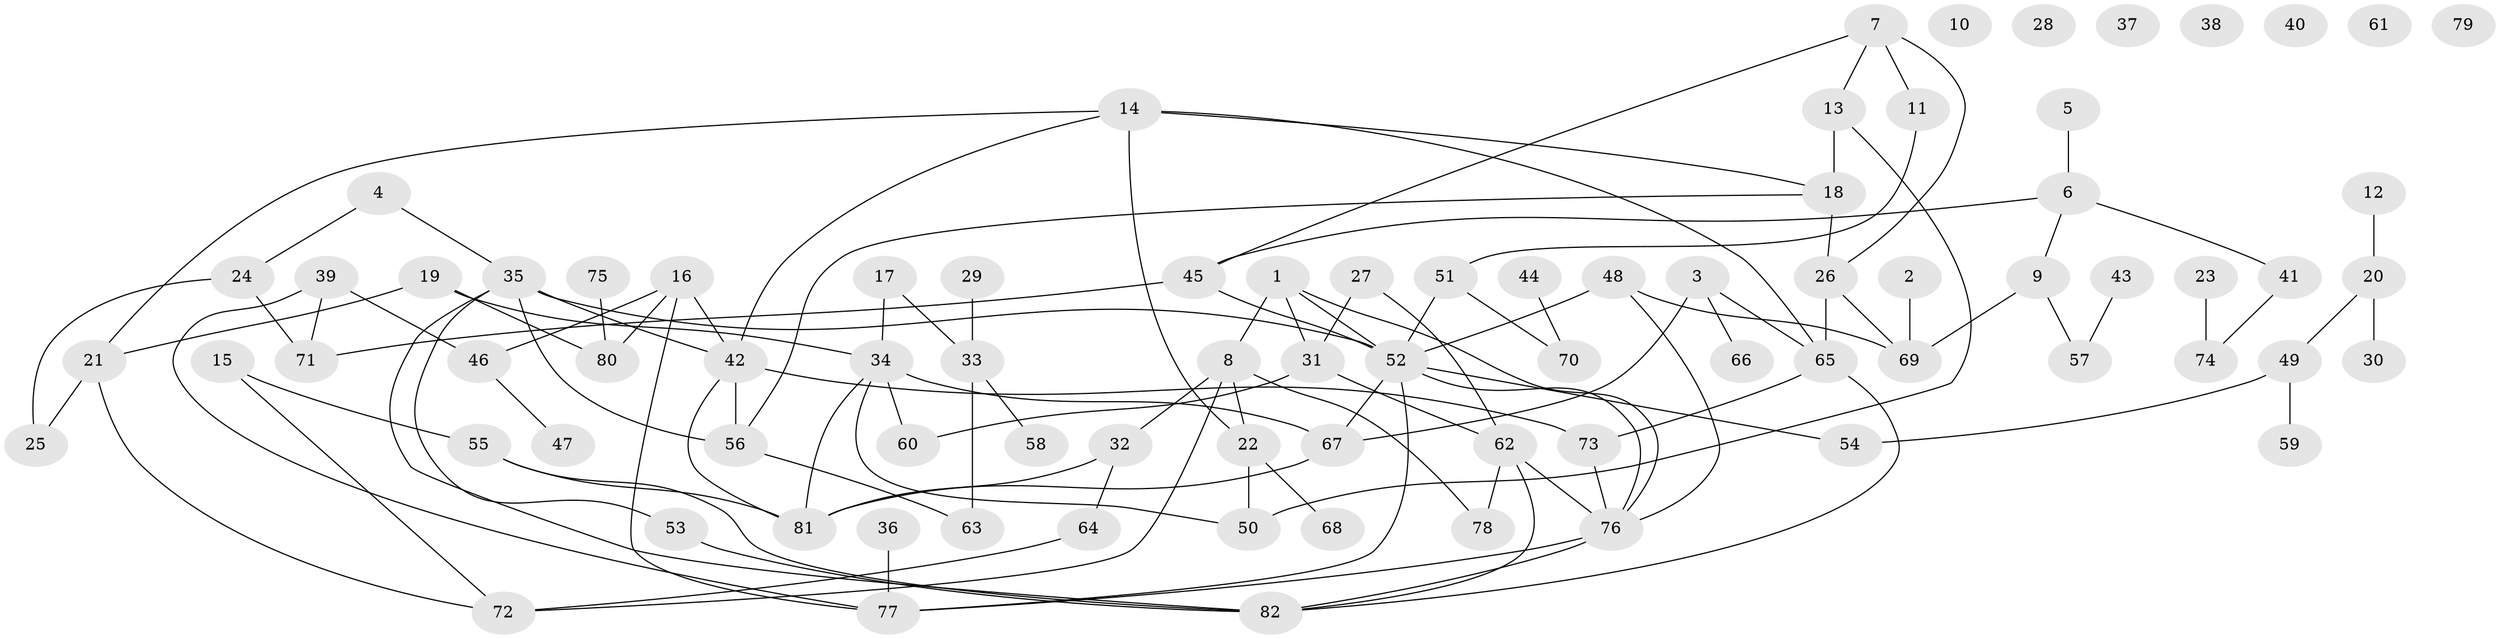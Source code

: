 // coarse degree distribution, {6: 0.07692307692307693, 3: 0.23076923076923078, 10: 0.038461538461538464, 2: 0.15384615384615385, 1: 0.15384615384615385, 5: 0.07692307692307693, 8: 0.11538461538461539, 4: 0.15384615384615385}
// Generated by graph-tools (version 1.1) at 2025/35/03/04/25 23:35:58]
// undirected, 82 vertices, 114 edges
graph export_dot {
  node [color=gray90,style=filled];
  1;
  2;
  3;
  4;
  5;
  6;
  7;
  8;
  9;
  10;
  11;
  12;
  13;
  14;
  15;
  16;
  17;
  18;
  19;
  20;
  21;
  22;
  23;
  24;
  25;
  26;
  27;
  28;
  29;
  30;
  31;
  32;
  33;
  34;
  35;
  36;
  37;
  38;
  39;
  40;
  41;
  42;
  43;
  44;
  45;
  46;
  47;
  48;
  49;
  50;
  51;
  52;
  53;
  54;
  55;
  56;
  57;
  58;
  59;
  60;
  61;
  62;
  63;
  64;
  65;
  66;
  67;
  68;
  69;
  70;
  71;
  72;
  73;
  74;
  75;
  76;
  77;
  78;
  79;
  80;
  81;
  82;
  1 -- 8;
  1 -- 31;
  1 -- 52;
  1 -- 76;
  2 -- 69;
  3 -- 65;
  3 -- 66;
  3 -- 67;
  4 -- 24;
  4 -- 35;
  5 -- 6;
  6 -- 9;
  6 -- 41;
  6 -- 45;
  7 -- 11;
  7 -- 13;
  7 -- 26;
  7 -- 45;
  8 -- 22;
  8 -- 32;
  8 -- 72;
  8 -- 78;
  9 -- 57;
  9 -- 69;
  11 -- 51;
  12 -- 20;
  13 -- 18;
  13 -- 50;
  14 -- 18;
  14 -- 21;
  14 -- 22;
  14 -- 42;
  14 -- 65;
  15 -- 55;
  15 -- 72;
  16 -- 42;
  16 -- 46;
  16 -- 77;
  16 -- 80;
  17 -- 33;
  17 -- 34;
  18 -- 26;
  18 -- 56;
  19 -- 21;
  19 -- 34;
  19 -- 80;
  20 -- 30;
  20 -- 49;
  21 -- 25;
  21 -- 72;
  22 -- 50;
  22 -- 68;
  23 -- 74;
  24 -- 25;
  24 -- 71;
  26 -- 65;
  26 -- 69;
  27 -- 31;
  27 -- 62;
  29 -- 33;
  31 -- 60;
  31 -- 62;
  32 -- 64;
  32 -- 81;
  33 -- 58;
  33 -- 63;
  34 -- 50;
  34 -- 60;
  34 -- 67;
  34 -- 81;
  35 -- 42;
  35 -- 52;
  35 -- 53;
  35 -- 56;
  35 -- 82;
  36 -- 77;
  39 -- 46;
  39 -- 71;
  39 -- 77;
  41 -- 74;
  42 -- 56;
  42 -- 73;
  42 -- 81;
  43 -- 57;
  44 -- 70;
  45 -- 52;
  45 -- 71;
  46 -- 47;
  48 -- 52;
  48 -- 69;
  48 -- 76;
  49 -- 54;
  49 -- 59;
  51 -- 52;
  51 -- 70;
  52 -- 54;
  52 -- 67;
  52 -- 76;
  52 -- 77;
  53 -- 82;
  55 -- 81;
  55 -- 82;
  56 -- 63;
  62 -- 76;
  62 -- 78;
  62 -- 82;
  64 -- 72;
  65 -- 73;
  65 -- 82;
  67 -- 81;
  73 -- 76;
  75 -- 80;
  76 -- 77;
  76 -- 82;
}
